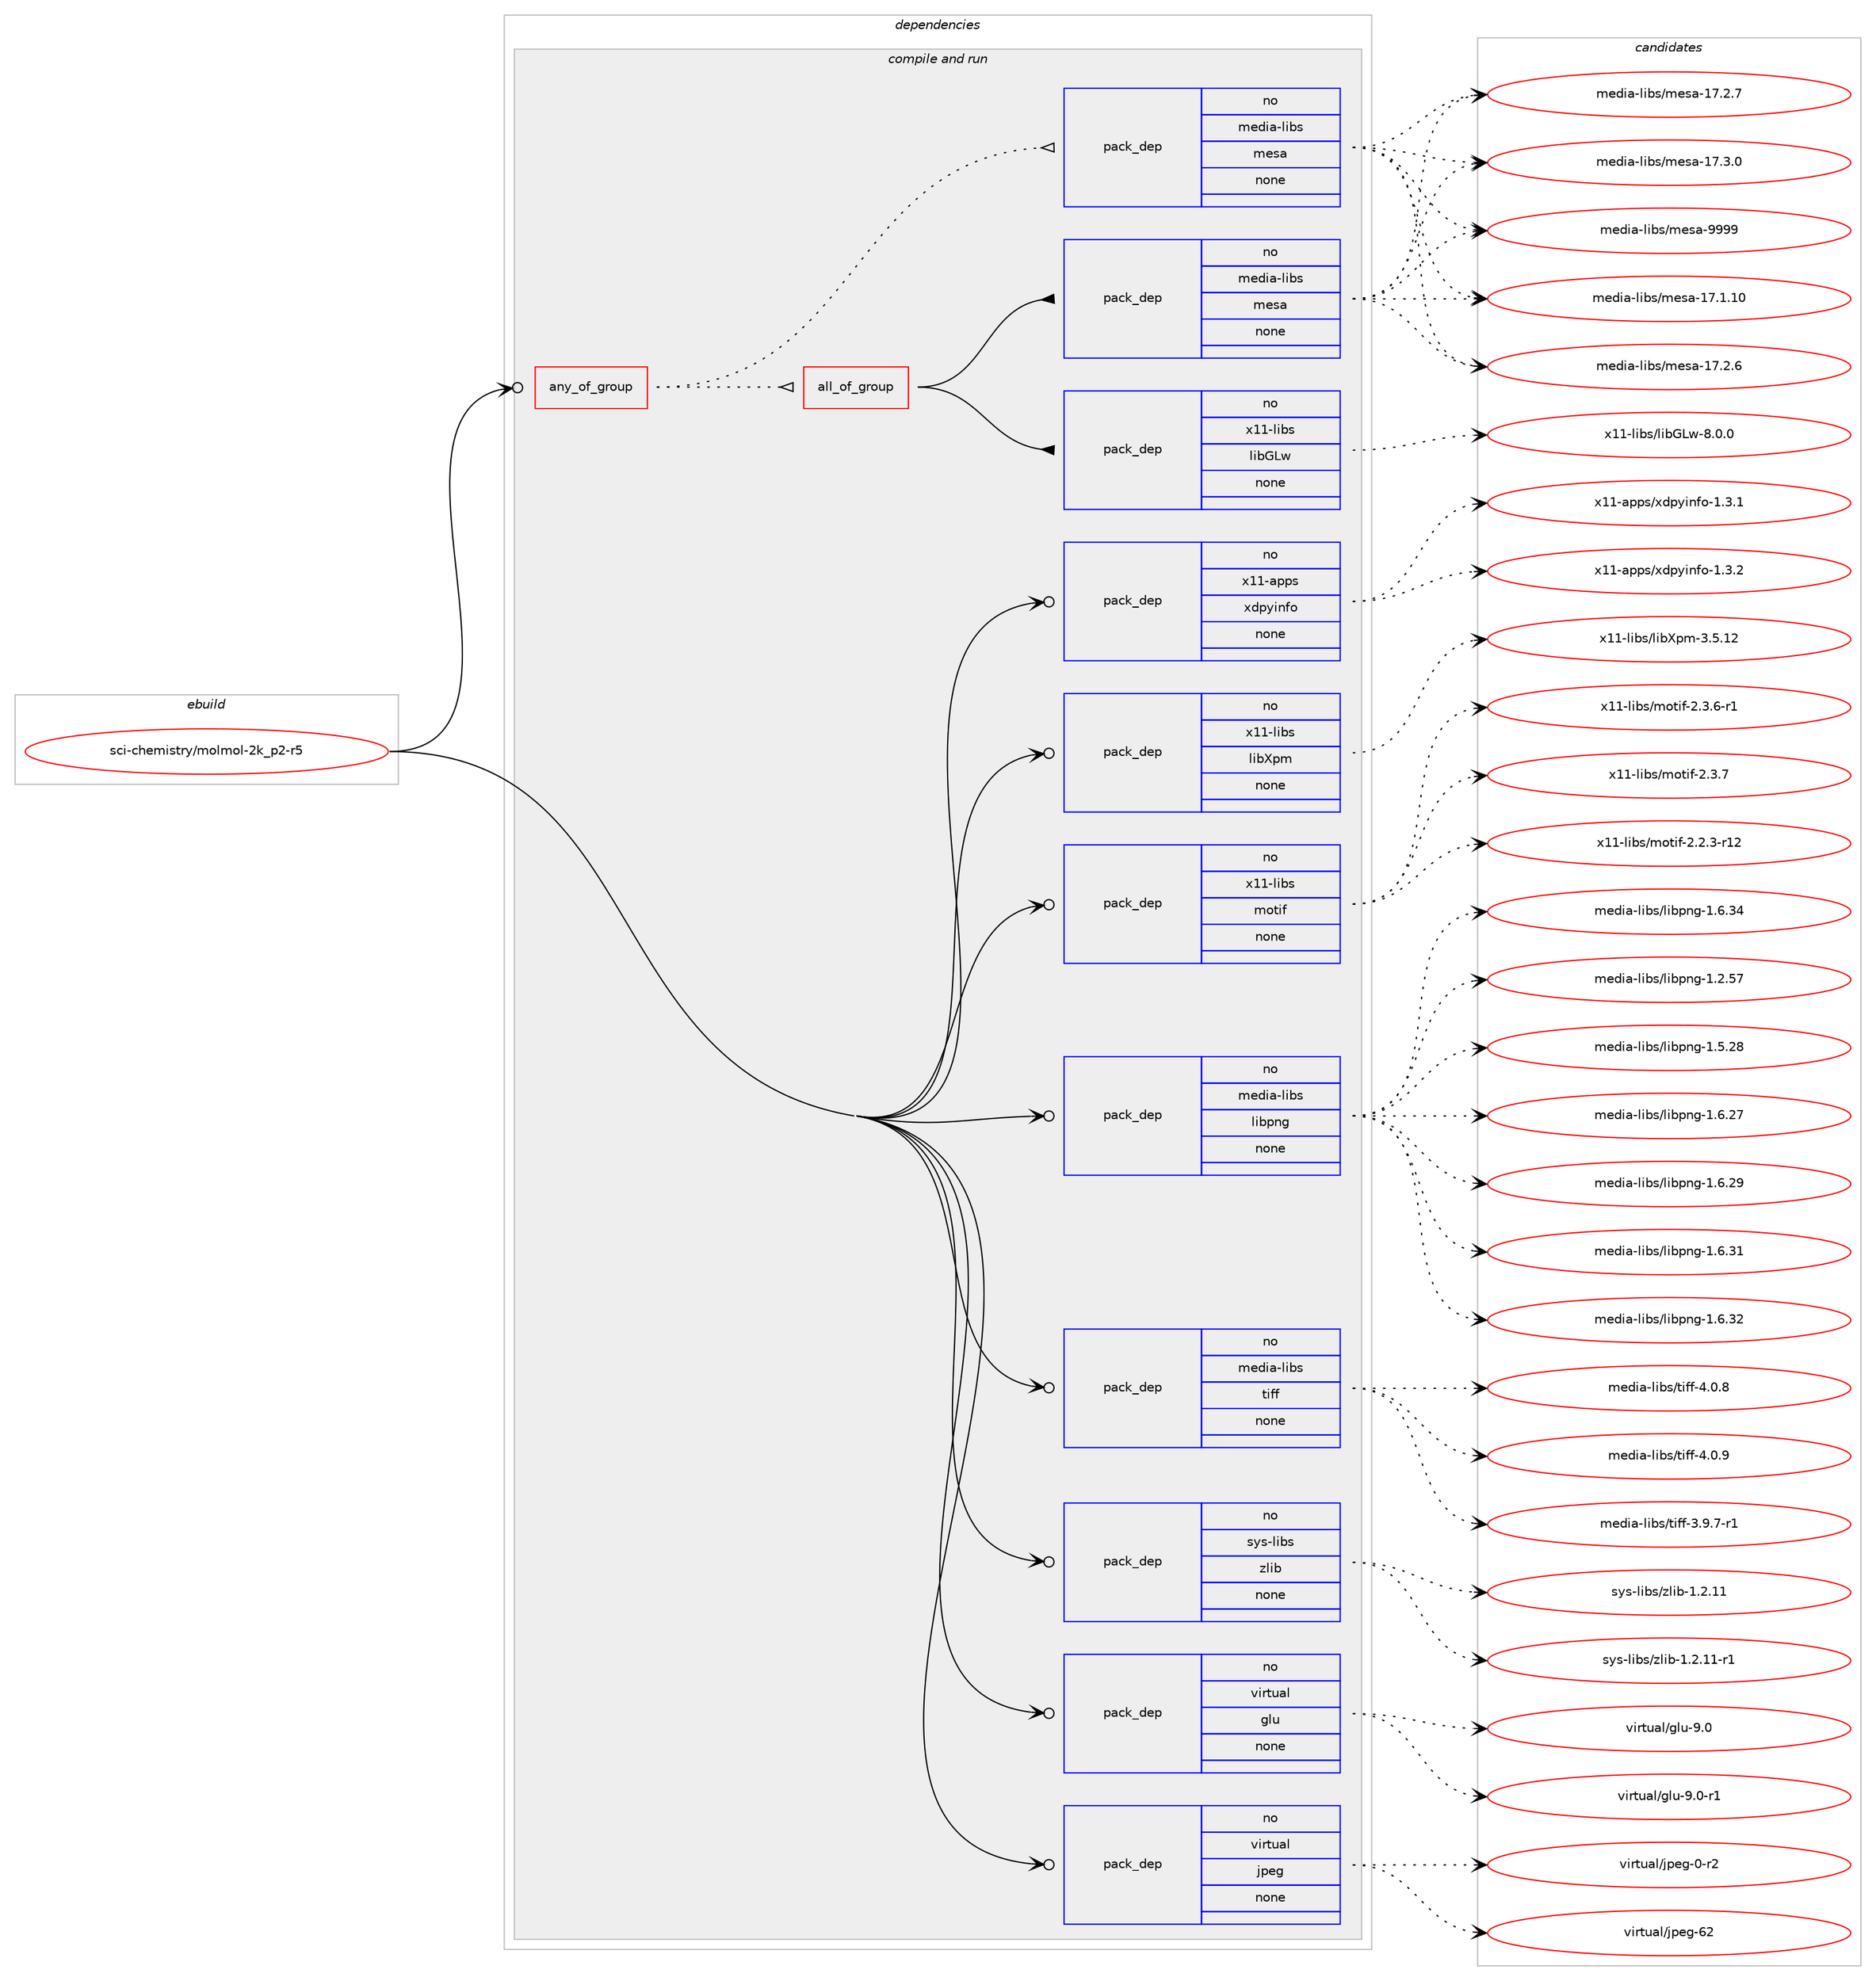 digraph prolog {

# *************
# Graph options
# *************

newrank=true;
concentrate=true;
compound=true;
graph [rankdir=LR,fontname=Helvetica,fontsize=10,ranksep=1.5];#, ranksep=2.5, nodesep=0.2];
edge  [arrowhead=vee];
node  [fontname=Helvetica,fontsize=10];

# **********
# The ebuild
# **********

subgraph cluster_leftcol {
color=gray;
rank=same;
label=<<i>ebuild</i>>;
id [label="sci-chemistry/molmol-2k_p2-r5", color=red, width=4, href="../sci-chemistry/molmol-2k_p2-r5.svg"];
}

# ****************
# The dependencies
# ****************

subgraph cluster_midcol {
color=gray;
label=<<i>dependencies</i>>;
subgraph cluster_compile {
fillcolor="#eeeeee";
style=filled;
label=<<i>compile</i>>;
}
subgraph cluster_compileandrun {
fillcolor="#eeeeee";
style=filled;
label=<<i>compile and run</i>>;
subgraph any21 {
dependency1078 [label=<<TABLE BORDER="0" CELLBORDER="1" CELLSPACING="0" CELLPADDING="4"><TR><TD CELLPADDING="10">any_of_group</TD></TR></TABLE>>, shape=none, color=red];subgraph all3 {
dependency1079 [label=<<TABLE BORDER="0" CELLBORDER="1" CELLSPACING="0" CELLPADDING="4"><TR><TD CELLPADDING="10">all_of_group</TD></TR></TABLE>>, shape=none, color=red];subgraph pack743 {
dependency1080 [label=<<TABLE BORDER="0" CELLBORDER="1" CELLSPACING="0" CELLPADDING="4" WIDTH="220"><TR><TD ROWSPAN="6" CELLPADDING="30">pack_dep</TD></TR><TR><TD WIDTH="110">no</TD></TR><TR><TD>media-libs</TD></TR><TR><TD>mesa</TD></TR><TR><TD>none</TD></TR><TR><TD></TD></TR></TABLE>>, shape=none, color=blue];
}
dependency1079:e -> dependency1080:w [weight=20,style="solid",arrowhead="inv"];
subgraph pack744 {
dependency1081 [label=<<TABLE BORDER="0" CELLBORDER="1" CELLSPACING="0" CELLPADDING="4" WIDTH="220"><TR><TD ROWSPAN="6" CELLPADDING="30">pack_dep</TD></TR><TR><TD WIDTH="110">no</TD></TR><TR><TD>x11-libs</TD></TR><TR><TD>libGLw</TD></TR><TR><TD>none</TD></TR><TR><TD></TD></TR></TABLE>>, shape=none, color=blue];
}
dependency1079:e -> dependency1081:w [weight=20,style="solid",arrowhead="inv"];
}
dependency1078:e -> dependency1079:w [weight=20,style="dotted",arrowhead="oinv"];
subgraph pack745 {
dependency1082 [label=<<TABLE BORDER="0" CELLBORDER="1" CELLSPACING="0" CELLPADDING="4" WIDTH="220"><TR><TD ROWSPAN="6" CELLPADDING="30">pack_dep</TD></TR><TR><TD WIDTH="110">no</TD></TR><TR><TD>media-libs</TD></TR><TR><TD>mesa</TD></TR><TR><TD>none</TD></TR><TR><TD></TD></TR></TABLE>>, shape=none, color=blue];
}
dependency1078:e -> dependency1082:w [weight=20,style="dotted",arrowhead="oinv"];
}
id:e -> dependency1078:w [weight=20,style="solid",arrowhead="odotvee"];
subgraph pack746 {
dependency1083 [label=<<TABLE BORDER="0" CELLBORDER="1" CELLSPACING="0" CELLPADDING="4" WIDTH="220"><TR><TD ROWSPAN="6" CELLPADDING="30">pack_dep</TD></TR><TR><TD WIDTH="110">no</TD></TR><TR><TD>media-libs</TD></TR><TR><TD>libpng</TD></TR><TR><TD>none</TD></TR><TR><TD></TD></TR></TABLE>>, shape=none, color=blue];
}
id:e -> dependency1083:w [weight=20,style="solid",arrowhead="odotvee"];
subgraph pack747 {
dependency1084 [label=<<TABLE BORDER="0" CELLBORDER="1" CELLSPACING="0" CELLPADDING="4" WIDTH="220"><TR><TD ROWSPAN="6" CELLPADDING="30">pack_dep</TD></TR><TR><TD WIDTH="110">no</TD></TR><TR><TD>media-libs</TD></TR><TR><TD>tiff</TD></TR><TR><TD>none</TD></TR><TR><TD></TD></TR></TABLE>>, shape=none, color=blue];
}
id:e -> dependency1084:w [weight=20,style="solid",arrowhead="odotvee"];
subgraph pack748 {
dependency1085 [label=<<TABLE BORDER="0" CELLBORDER="1" CELLSPACING="0" CELLPADDING="4" WIDTH="220"><TR><TD ROWSPAN="6" CELLPADDING="30">pack_dep</TD></TR><TR><TD WIDTH="110">no</TD></TR><TR><TD>sys-libs</TD></TR><TR><TD>zlib</TD></TR><TR><TD>none</TD></TR><TR><TD></TD></TR></TABLE>>, shape=none, color=blue];
}
id:e -> dependency1085:w [weight=20,style="solid",arrowhead="odotvee"];
subgraph pack749 {
dependency1086 [label=<<TABLE BORDER="0" CELLBORDER="1" CELLSPACING="0" CELLPADDING="4" WIDTH="220"><TR><TD ROWSPAN="6" CELLPADDING="30">pack_dep</TD></TR><TR><TD WIDTH="110">no</TD></TR><TR><TD>virtual</TD></TR><TR><TD>glu</TD></TR><TR><TD>none</TD></TR><TR><TD></TD></TR></TABLE>>, shape=none, color=blue];
}
id:e -> dependency1086:w [weight=20,style="solid",arrowhead="odotvee"];
subgraph pack750 {
dependency1087 [label=<<TABLE BORDER="0" CELLBORDER="1" CELLSPACING="0" CELLPADDING="4" WIDTH="220"><TR><TD ROWSPAN="6" CELLPADDING="30">pack_dep</TD></TR><TR><TD WIDTH="110">no</TD></TR><TR><TD>virtual</TD></TR><TR><TD>jpeg</TD></TR><TR><TD>none</TD></TR><TR><TD></TD></TR></TABLE>>, shape=none, color=blue];
}
id:e -> dependency1087:w [weight=20,style="solid",arrowhead="odotvee"];
subgraph pack751 {
dependency1088 [label=<<TABLE BORDER="0" CELLBORDER="1" CELLSPACING="0" CELLPADDING="4" WIDTH="220"><TR><TD ROWSPAN="6" CELLPADDING="30">pack_dep</TD></TR><TR><TD WIDTH="110">no</TD></TR><TR><TD>x11-apps</TD></TR><TR><TD>xdpyinfo</TD></TR><TR><TD>none</TD></TR><TR><TD></TD></TR></TABLE>>, shape=none, color=blue];
}
id:e -> dependency1088:w [weight=20,style="solid",arrowhead="odotvee"];
subgraph pack752 {
dependency1089 [label=<<TABLE BORDER="0" CELLBORDER="1" CELLSPACING="0" CELLPADDING="4" WIDTH="220"><TR><TD ROWSPAN="6" CELLPADDING="30">pack_dep</TD></TR><TR><TD WIDTH="110">no</TD></TR><TR><TD>x11-libs</TD></TR><TR><TD>libXpm</TD></TR><TR><TD>none</TD></TR><TR><TD></TD></TR></TABLE>>, shape=none, color=blue];
}
id:e -> dependency1089:w [weight=20,style="solid",arrowhead="odotvee"];
subgraph pack753 {
dependency1090 [label=<<TABLE BORDER="0" CELLBORDER="1" CELLSPACING="0" CELLPADDING="4" WIDTH="220"><TR><TD ROWSPAN="6" CELLPADDING="30">pack_dep</TD></TR><TR><TD WIDTH="110">no</TD></TR><TR><TD>x11-libs</TD></TR><TR><TD>motif</TD></TR><TR><TD>none</TD></TR><TR><TD></TD></TR></TABLE>>, shape=none, color=blue];
}
id:e -> dependency1090:w [weight=20,style="solid",arrowhead="odotvee"];
}
subgraph cluster_run {
fillcolor="#eeeeee";
style=filled;
label=<<i>run</i>>;
}
}

# **************
# The candidates
# **************

subgraph cluster_choices {
rank=same;
color=gray;
label=<<i>candidates</i>>;

subgraph choice743 {
color=black;
nodesep=1;
choice10910110010597451081059811547109101115974549554649464948 [label="media-libs/mesa-17.1.10", color=red, width=4,href="../media-libs/mesa-17.1.10.svg"];
choice109101100105974510810598115471091011159745495546504654 [label="media-libs/mesa-17.2.6", color=red, width=4,href="../media-libs/mesa-17.2.6.svg"];
choice109101100105974510810598115471091011159745495546504655 [label="media-libs/mesa-17.2.7", color=red, width=4,href="../media-libs/mesa-17.2.7.svg"];
choice109101100105974510810598115471091011159745495546514648 [label="media-libs/mesa-17.3.0", color=red, width=4,href="../media-libs/mesa-17.3.0.svg"];
choice10910110010597451081059811547109101115974557575757 [label="media-libs/mesa-9999", color=red, width=4,href="../media-libs/mesa-9999.svg"];
dependency1080:e -> choice10910110010597451081059811547109101115974549554649464948:w [style=dotted,weight="100"];
dependency1080:e -> choice109101100105974510810598115471091011159745495546504654:w [style=dotted,weight="100"];
dependency1080:e -> choice109101100105974510810598115471091011159745495546504655:w [style=dotted,weight="100"];
dependency1080:e -> choice109101100105974510810598115471091011159745495546514648:w [style=dotted,weight="100"];
dependency1080:e -> choice10910110010597451081059811547109101115974557575757:w [style=dotted,weight="100"];
}
subgraph choice744 {
color=black;
nodesep=1;
choice1204949451081059811547108105987176119455646484648 [label="x11-libs/libGLw-8.0.0", color=red, width=4,href="../x11-libs/libGLw-8.0.0.svg"];
dependency1081:e -> choice1204949451081059811547108105987176119455646484648:w [style=dotted,weight="100"];
}
subgraph choice745 {
color=black;
nodesep=1;
choice10910110010597451081059811547109101115974549554649464948 [label="media-libs/mesa-17.1.10", color=red, width=4,href="../media-libs/mesa-17.1.10.svg"];
choice109101100105974510810598115471091011159745495546504654 [label="media-libs/mesa-17.2.6", color=red, width=4,href="../media-libs/mesa-17.2.6.svg"];
choice109101100105974510810598115471091011159745495546504655 [label="media-libs/mesa-17.2.7", color=red, width=4,href="../media-libs/mesa-17.2.7.svg"];
choice109101100105974510810598115471091011159745495546514648 [label="media-libs/mesa-17.3.0", color=red, width=4,href="../media-libs/mesa-17.3.0.svg"];
choice10910110010597451081059811547109101115974557575757 [label="media-libs/mesa-9999", color=red, width=4,href="../media-libs/mesa-9999.svg"];
dependency1082:e -> choice10910110010597451081059811547109101115974549554649464948:w [style=dotted,weight="100"];
dependency1082:e -> choice109101100105974510810598115471091011159745495546504654:w [style=dotted,weight="100"];
dependency1082:e -> choice109101100105974510810598115471091011159745495546504655:w [style=dotted,weight="100"];
dependency1082:e -> choice109101100105974510810598115471091011159745495546514648:w [style=dotted,weight="100"];
dependency1082:e -> choice10910110010597451081059811547109101115974557575757:w [style=dotted,weight="100"];
}
subgraph choice746 {
color=black;
nodesep=1;
choice109101100105974510810598115471081059811211010345494650465355 [label="media-libs/libpng-1.2.57", color=red, width=4,href="../media-libs/libpng-1.2.57.svg"];
choice109101100105974510810598115471081059811211010345494653465056 [label="media-libs/libpng-1.5.28", color=red, width=4,href="../media-libs/libpng-1.5.28.svg"];
choice109101100105974510810598115471081059811211010345494654465055 [label="media-libs/libpng-1.6.27", color=red, width=4,href="../media-libs/libpng-1.6.27.svg"];
choice109101100105974510810598115471081059811211010345494654465057 [label="media-libs/libpng-1.6.29", color=red, width=4,href="../media-libs/libpng-1.6.29.svg"];
choice109101100105974510810598115471081059811211010345494654465149 [label="media-libs/libpng-1.6.31", color=red, width=4,href="../media-libs/libpng-1.6.31.svg"];
choice109101100105974510810598115471081059811211010345494654465150 [label="media-libs/libpng-1.6.32", color=red, width=4,href="../media-libs/libpng-1.6.32.svg"];
choice109101100105974510810598115471081059811211010345494654465152 [label="media-libs/libpng-1.6.34", color=red, width=4,href="../media-libs/libpng-1.6.34.svg"];
dependency1083:e -> choice109101100105974510810598115471081059811211010345494650465355:w [style=dotted,weight="100"];
dependency1083:e -> choice109101100105974510810598115471081059811211010345494653465056:w [style=dotted,weight="100"];
dependency1083:e -> choice109101100105974510810598115471081059811211010345494654465055:w [style=dotted,weight="100"];
dependency1083:e -> choice109101100105974510810598115471081059811211010345494654465057:w [style=dotted,weight="100"];
dependency1083:e -> choice109101100105974510810598115471081059811211010345494654465149:w [style=dotted,weight="100"];
dependency1083:e -> choice109101100105974510810598115471081059811211010345494654465150:w [style=dotted,weight="100"];
dependency1083:e -> choice109101100105974510810598115471081059811211010345494654465152:w [style=dotted,weight="100"];
}
subgraph choice747 {
color=black;
nodesep=1;
choice109101100105974510810598115471161051021024551465746554511449 [label="media-libs/tiff-3.9.7-r1", color=red, width=4,href="../media-libs/tiff-3.9.7-r1.svg"];
choice10910110010597451081059811547116105102102455246484656 [label="media-libs/tiff-4.0.8", color=red, width=4,href="../media-libs/tiff-4.0.8.svg"];
choice10910110010597451081059811547116105102102455246484657 [label="media-libs/tiff-4.0.9", color=red, width=4,href="../media-libs/tiff-4.0.9.svg"];
dependency1084:e -> choice109101100105974510810598115471161051021024551465746554511449:w [style=dotted,weight="100"];
dependency1084:e -> choice10910110010597451081059811547116105102102455246484656:w [style=dotted,weight="100"];
dependency1084:e -> choice10910110010597451081059811547116105102102455246484657:w [style=dotted,weight="100"];
}
subgraph choice748 {
color=black;
nodesep=1;
choice1151211154510810598115471221081059845494650464949 [label="sys-libs/zlib-1.2.11", color=red, width=4,href="../sys-libs/zlib-1.2.11.svg"];
choice11512111545108105981154712210810598454946504649494511449 [label="sys-libs/zlib-1.2.11-r1", color=red, width=4,href="../sys-libs/zlib-1.2.11-r1.svg"];
dependency1085:e -> choice1151211154510810598115471221081059845494650464949:w [style=dotted,weight="100"];
dependency1085:e -> choice11512111545108105981154712210810598454946504649494511449:w [style=dotted,weight="100"];
}
subgraph choice749 {
color=black;
nodesep=1;
choice118105114116117971084710310811745574648 [label="virtual/glu-9.0", color=red, width=4,href="../virtual/glu-9.0.svg"];
choice1181051141161179710847103108117455746484511449 [label="virtual/glu-9.0-r1", color=red, width=4,href="../virtual/glu-9.0-r1.svg"];
dependency1086:e -> choice118105114116117971084710310811745574648:w [style=dotted,weight="100"];
dependency1086:e -> choice1181051141161179710847103108117455746484511449:w [style=dotted,weight="100"];
}
subgraph choice750 {
color=black;
nodesep=1;
choice118105114116117971084710611210110345484511450 [label="virtual/jpeg-0-r2", color=red, width=4,href="../virtual/jpeg-0-r2.svg"];
choice1181051141161179710847106112101103455450 [label="virtual/jpeg-62", color=red, width=4,href="../virtual/jpeg-62.svg"];
dependency1087:e -> choice118105114116117971084710611210110345484511450:w [style=dotted,weight="100"];
dependency1087:e -> choice1181051141161179710847106112101103455450:w [style=dotted,weight="100"];
}
subgraph choice751 {
color=black;
nodesep=1;
choice1204949459711211211547120100112121105110102111454946514649 [label="x11-apps/xdpyinfo-1.3.1", color=red, width=4,href="../x11-apps/xdpyinfo-1.3.1.svg"];
choice1204949459711211211547120100112121105110102111454946514650 [label="x11-apps/xdpyinfo-1.3.2", color=red, width=4,href="../x11-apps/xdpyinfo-1.3.2.svg"];
dependency1088:e -> choice1204949459711211211547120100112121105110102111454946514649:w [style=dotted,weight="100"];
dependency1088:e -> choice1204949459711211211547120100112121105110102111454946514650:w [style=dotted,weight="100"];
}
subgraph choice752 {
color=black;
nodesep=1;
choice1204949451081059811547108105988811210945514653464950 [label="x11-libs/libXpm-3.5.12", color=red, width=4,href="../x11-libs/libXpm-3.5.12.svg"];
dependency1089:e -> choice1204949451081059811547108105988811210945514653464950:w [style=dotted,weight="100"];
}
subgraph choice753 {
color=black;
nodesep=1;
choice1204949451081059811547109111116105102455046504651451144950 [label="x11-libs/motif-2.2.3-r12", color=red, width=4,href="../x11-libs/motif-2.2.3-r12.svg"];
choice12049494510810598115471091111161051024550465146544511449 [label="x11-libs/motif-2.3.6-r1", color=red, width=4,href="../x11-libs/motif-2.3.6-r1.svg"];
choice1204949451081059811547109111116105102455046514655 [label="x11-libs/motif-2.3.7", color=red, width=4,href="../x11-libs/motif-2.3.7.svg"];
dependency1090:e -> choice1204949451081059811547109111116105102455046504651451144950:w [style=dotted,weight="100"];
dependency1090:e -> choice12049494510810598115471091111161051024550465146544511449:w [style=dotted,weight="100"];
dependency1090:e -> choice1204949451081059811547109111116105102455046514655:w [style=dotted,weight="100"];
}
}

}
